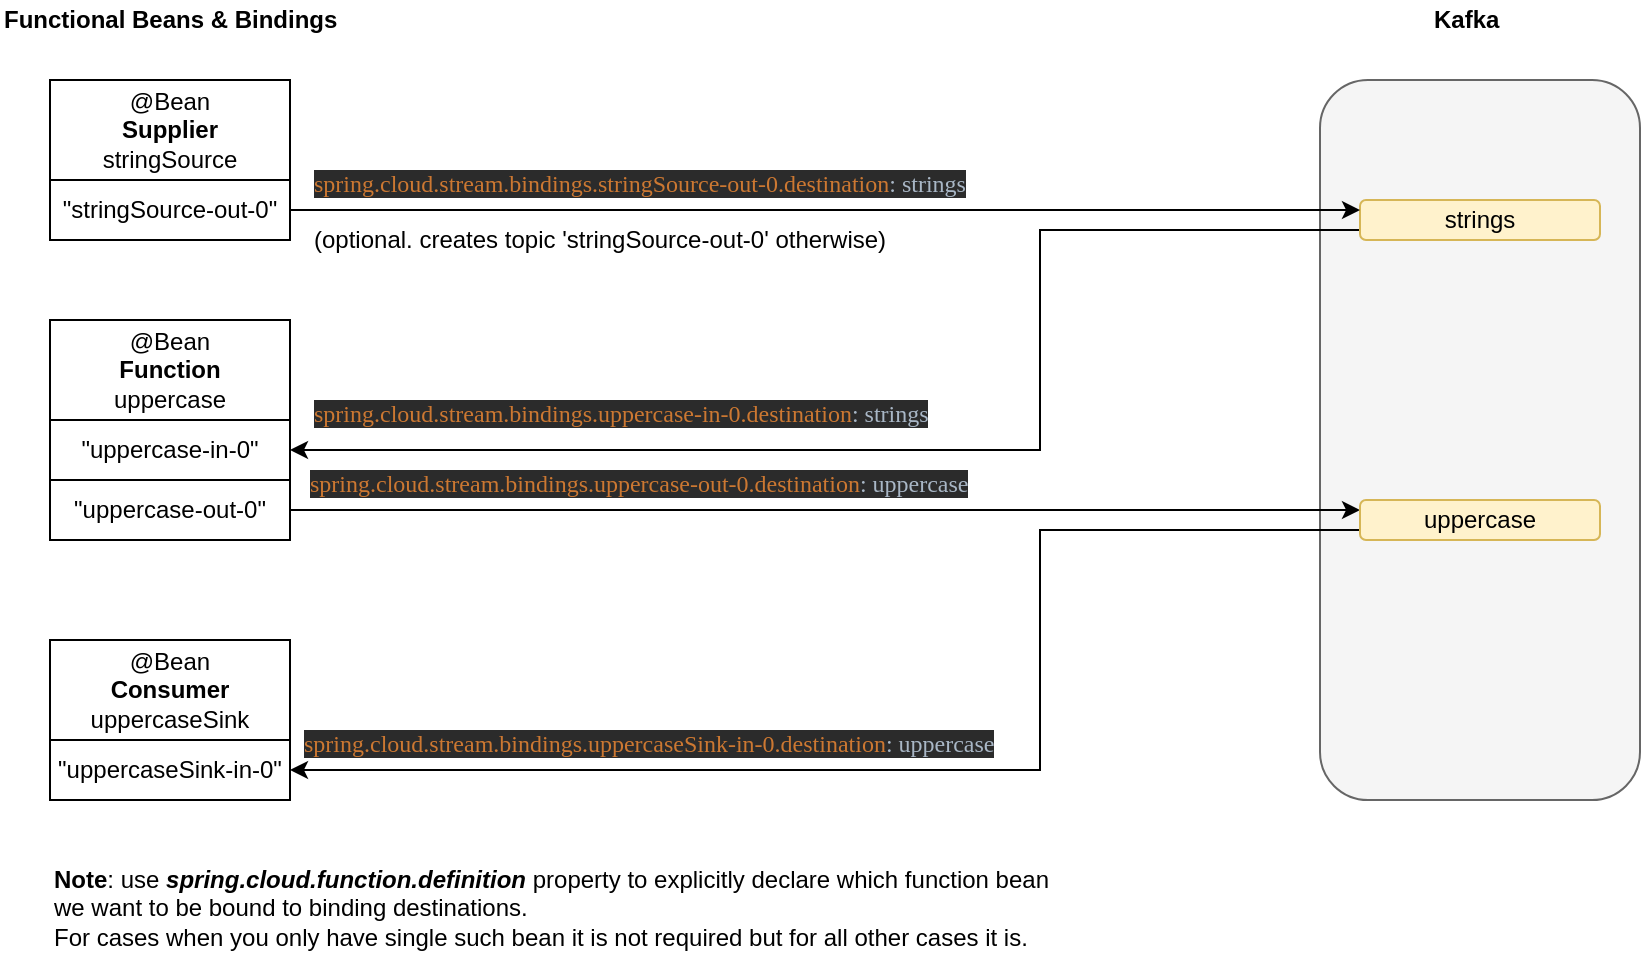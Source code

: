 <mxfile version="12.1.9" pages="1"><diagram id="wOW7NppEHKoLudLKKLVO" name="Page-1"><mxGraphModel dx="946" dy="486" grid="1" gridSize="10" guides="1" tooltips="1" connect="1" arrows="1" fold="1" page="1" pageScale="1" pageWidth="827" pageHeight="1169" math="0" shadow="0"><root><mxCell id="0"/><mxCell id="1" parent="0"/><mxCell id="j2ji_0-XM9-Y1A49PjDl-1" value="" style="rounded=1;whiteSpace=wrap;html=1;align=center;fillColor=#f5f5f5;strokeColor=#666666;fontColor=#333333;" vertex="1" parent="1"><mxGeometry x="1340" y="220" width="160" height="360" as="geometry"/></mxCell><mxCell id="j2ji_0-XM9-Y1A49PjDl-2" value="@Bean &lt;br&gt;&lt;b&gt;Function&lt;/b&gt;&lt;br&gt;uppercase" style="rounded=0;whiteSpace=wrap;html=1;align=center;" vertex="1" parent="1"><mxGeometry x="705" y="340" width="120" height="50" as="geometry"/></mxCell><mxCell id="j2ji_0-XM9-Y1A49PjDl-3" value="&quot;uppercase-in-0&quot;" style="rounded=0;whiteSpace=wrap;html=1;align=center;" vertex="1" parent="1"><mxGeometry x="705" y="390" width="120" height="30" as="geometry"/></mxCell><mxCell id="j2ji_0-XM9-Y1A49PjDl-4" style="edgeStyle=none;rounded=0;orthogonalLoop=1;jettySize=auto;html=1;exitX=1;exitY=0.5;exitDx=0;exitDy=0;entryX=0;entryY=0.25;entryDx=0;entryDy=0;" edge="1" parent="1" source="j2ji_0-XM9-Y1A49PjDl-5" target="j2ji_0-XM9-Y1A49PjDl-14"><mxGeometry relative="1" as="geometry"/></mxCell><mxCell id="j2ji_0-XM9-Y1A49PjDl-5" value="&quot;uppercase-out-0&quot;" style="rounded=0;whiteSpace=wrap;html=1;align=center;" vertex="1" parent="1"><mxGeometry x="705" y="420" width="120" height="30" as="geometry"/></mxCell><mxCell id="j2ji_0-XM9-Y1A49PjDl-6" style="rounded=0;orthogonalLoop=1;jettySize=auto;html=1;exitX=0;exitY=0.75;exitDx=0;exitDy=0;entryX=1;entryY=0.5;entryDx=0;entryDy=0;edgeStyle=orthogonalEdgeStyle;" edge="1" parent="1" source="j2ji_0-XM9-Y1A49PjDl-7" target="j2ji_0-XM9-Y1A49PjDl-3"><mxGeometry relative="1" as="geometry"><Array as="points"><mxPoint x="1200" y="295"/><mxPoint x="1200" y="405"/></Array></mxGeometry></mxCell><mxCell id="j2ji_0-XM9-Y1A49PjDl-7" value="strings" style="rounded=1;whiteSpace=wrap;html=1;align=center;fillColor=#fff2cc;strokeColor=#d6b656;" vertex="1" parent="1"><mxGeometry x="1360" y="280" width="120" height="20" as="geometry"/></mxCell><mxCell id="j2ji_0-XM9-Y1A49PjDl-8" value="@Bean &lt;br&gt;&lt;b&gt;Supplier&lt;/b&gt;&lt;br&gt;stringSource" style="rounded=0;whiteSpace=wrap;html=1;align=center;" vertex="1" parent="1"><mxGeometry x="705" y="220" width="120" height="50" as="geometry"/></mxCell><mxCell id="j2ji_0-XM9-Y1A49PjDl-9" style="edgeStyle=none;rounded=0;orthogonalLoop=1;jettySize=auto;html=1;exitX=1;exitY=0.5;exitDx=0;exitDy=0;entryX=0;entryY=0.25;entryDx=0;entryDy=0;" edge="1" parent="1" source="j2ji_0-XM9-Y1A49PjDl-10" target="j2ji_0-XM9-Y1A49PjDl-7"><mxGeometry relative="1" as="geometry"/></mxCell><mxCell id="j2ji_0-XM9-Y1A49PjDl-10" value="&quot;stringSource-out-0&quot;" style="rounded=0;whiteSpace=wrap;html=1;align=center;" vertex="1" parent="1"><mxGeometry x="705" y="270" width="120" height="30" as="geometry"/></mxCell><mxCell id="j2ji_0-XM9-Y1A49PjDl-11" value="Functional Beans &amp;amp; Bindings" style="text;html=1;resizable=0;points=[];autosize=1;align=left;verticalAlign=top;spacingTop=-4;fontStyle=1" vertex="1" parent="1"><mxGeometry x="680" y="180" width="170" height="20" as="geometry"/></mxCell><mxCell id="j2ji_0-XM9-Y1A49PjDl-12" value="@Bean &lt;br&gt;&lt;b&gt;Consumer&lt;/b&gt;&lt;br&gt;uppercaseSink" style="rounded=0;whiteSpace=wrap;html=1;align=center;" vertex="1" parent="1"><mxGeometry x="705" y="500" width="120" height="50" as="geometry"/></mxCell><mxCell id="j2ji_0-XM9-Y1A49PjDl-13" style="edgeStyle=orthogonalEdgeStyle;rounded=0;orthogonalLoop=1;jettySize=auto;html=1;exitX=0;exitY=0.75;exitDx=0;exitDy=0;entryX=1;entryY=0.5;entryDx=0;entryDy=0;" edge="1" parent="1" source="j2ji_0-XM9-Y1A49PjDl-14" target="j2ji_0-XM9-Y1A49PjDl-17"><mxGeometry relative="1" as="geometry"><Array as="points"><mxPoint x="1200" y="445"/><mxPoint x="1200" y="565"/></Array></mxGeometry></mxCell><mxCell id="j2ji_0-XM9-Y1A49PjDl-14" value="uppercase" style="rounded=1;whiteSpace=wrap;html=1;align=center;fillColor=#fff2cc;strokeColor=#d6b656;" vertex="1" parent="1"><mxGeometry x="1360" y="430" width="120" height="20" as="geometry"/></mxCell><mxCell id="j2ji_0-XM9-Y1A49PjDl-15" value="Kafka" style="text;html=1;resizable=0;points=[];autosize=1;align=left;verticalAlign=top;spacingTop=-4;fontStyle=1" vertex="1" parent="1"><mxGeometry x="1395" y="180" width="50" height="20" as="geometry"/></mxCell><mxCell id="j2ji_0-XM9-Y1A49PjDl-16" value="&lt;b&gt;Note&lt;/b&gt;: use &lt;i&gt;&lt;b&gt;spring.cloud.function.definition&lt;/b&gt;&lt;/i&gt; property to explicitly declare which function bean &lt;br&gt;we want to be bound to binding destinations. &lt;br&gt;For cases when you only have single such bean it is not required but for all other cases it is." style="text;html=1;resizable=0;points=[];autosize=1;align=left;verticalAlign=top;spacingTop=-4;" vertex="1" parent="1"><mxGeometry x="705" y="610" width="510" height="40" as="geometry"/></mxCell><mxCell id="j2ji_0-XM9-Y1A49PjDl-17" value="&quot;uppercaseSink-in-0&quot;" style="rounded=0;whiteSpace=wrap;html=1;align=center;" vertex="1" parent="1"><mxGeometry x="705" y="550" width="120" height="30" as="geometry"/></mxCell><mxCell id="j2ji_0-XM9-Y1A49PjDl-18" value="&lt;pre style=&quot;background-color: #2b2b2b ; color: #a9b7c6 ; font-family: &amp;#34;menlo&amp;#34; ; font-size: 8 3pt&quot;&gt;&lt;span style=&quot;color: #cc7832&quot;&gt;spring.cloud.stream.bindings.stringSource-out-0.destination&lt;/span&gt;: strings&lt;/pre&gt;" style="text;html=1;resizable=0;points=[];autosize=1;align=left;verticalAlign=top;spacingTop=-4;" vertex="1" parent="1"><mxGeometry x="835" y="250" width="510" height="40" as="geometry"/></mxCell><mxCell id="j2ji_0-XM9-Y1A49PjDl-19" value="(optional. creates topic 'stringSource-out-0' otherwise)" style="text;html=1;resizable=0;points=[];autosize=1;align=left;verticalAlign=top;spacingTop=-4;" vertex="1" parent="1"><mxGeometry x="835" y="290" width="300" height="20" as="geometry"/></mxCell><mxCell id="j2ji_0-XM9-Y1A49PjDl-20" value="&lt;pre style=&quot;background-color: #2b2b2b ; color: #a9b7c6 ; font-family: &amp;#34;menlo&amp;#34; ; font-size: 8 3pt&quot;&gt;&lt;span style=&quot;color: #cc7832&quot;&gt;spring.cloud.stream.bindings.uppercase-in-0.destination&lt;/span&gt;: strings&lt;/pre&gt;" style="text;html=1;resizable=0;points=[];autosize=1;align=left;verticalAlign=top;spacingTop=-4;" vertex="1" parent="1"><mxGeometry x="835" y="365" width="480" height="40" as="geometry"/></mxCell><mxCell id="j2ji_0-XM9-Y1A49PjDl-21" value="&lt;pre style=&quot;background-color: #2b2b2b ; color: #a9b7c6 ; font-family: &amp;#34;menlo&amp;#34; ; font-size: 8 3pt&quot;&gt;&lt;span style=&quot;color: #cc7832&quot;&gt;spring.cloud.stream.bindings.uppercase-out-0.destination&lt;/span&gt;: uppercase&lt;/pre&gt;" style="text;html=1;resizable=0;points=[];autosize=1;align=left;verticalAlign=top;spacingTop=-4;" vertex="1" parent="1"><mxGeometry x="832.5" y="400" width="500" height="40" as="geometry"/></mxCell><mxCell id="j2ji_0-XM9-Y1A49PjDl-22" value="&lt;pre style=&quot;background-color: #2b2b2b ; color: #a9b7c6 ; font-family: &amp;#34;menlo&amp;#34; ; font-size: 8 3pt&quot;&gt;&lt;span style=&quot;color: #cc7832&quot;&gt;spring.cloud.stream.bindings.uppercaseSink-in-0.destination&lt;/span&gt;: uppercase&lt;/pre&gt;" style="text;html=1;resizable=0;points=[];autosize=1;align=left;verticalAlign=top;spacingTop=-4;" vertex="1" parent="1"><mxGeometry x="830" y="530" width="520" height="40" as="geometry"/></mxCell></root></mxGraphModel></diagram></mxfile>